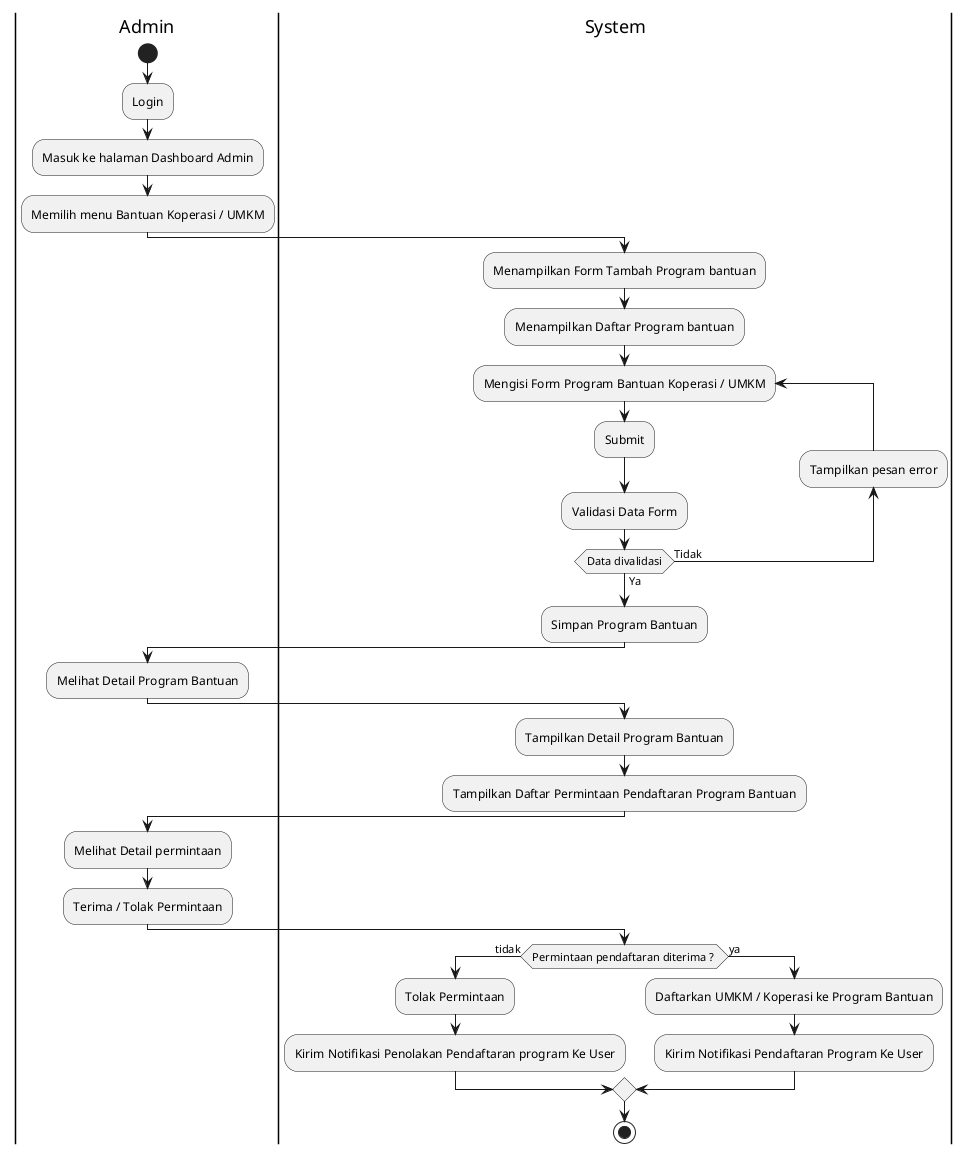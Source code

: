 @startuml


|Admin|
start
:Login;
:Masuk ke halaman Dashboard Admin;
:Memilih menu Bantuan Koperasi / UMKM;

|System|
:Menampilkan Form Tambah Program bantuan;
:Menampilkan Daftar Program bantuan;


repeat :Mengisi Form Program Bantuan Koperasi / UMKM;
:Submit;

|System|
:Validasi Data Form;
backward :Tampilkan pesan error;
repeat while (Data divalidasi) is (Tidak) not (Ya)
:Simpan Program Bantuan;


|Admin|
:Melihat Detail Program Bantuan;

|System|
:Tampilkan Detail Program Bantuan;
:Tampilkan Daftar Permintaan Pendaftaran Program Bantuan;

|Admin|
:Melihat Detail permintaan;
:Terima / Tolak Permintaan;

|System|
if (Permintaan pendaftaran diterima ? ) is (tidak) then
    :Tolak Permintaan;

    |System|
    :Kirim Notifikasi Penolakan Pendaftaran program Ke User;

else (ya)
    |System|
    :Daftarkan UMKM / Koperasi ke Program Bantuan;
    :Kirim Notifikasi Pendaftaran Program Ke User;

endif



stop



@enduml